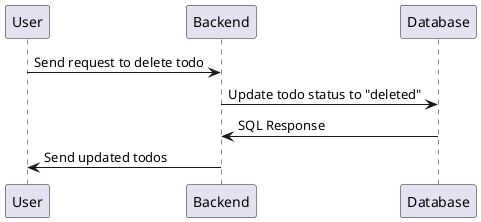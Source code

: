 @startuml

User -> Backend : Send request to delete todo
Backend -> Database : Update todo status to "deleted"
Database -> Backend : SQL Response
Backend -> User : Send updated todos

@enduml
